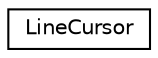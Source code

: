 digraph "Graphical Class Hierarchy"
{
 // LATEX_PDF_SIZE
  edge [fontname="Helvetica",fontsize="10",labelfontname="Helvetica",labelfontsize="10"];
  node [fontname="Helvetica",fontsize="10",shape=record];
  rankdir="LR";
  Node0 [label="LineCursor",height=0.2,width=0.4,color="black", fillcolor="white", style="filled",URL="$classLineCursor.html",tooltip=" "];
}
